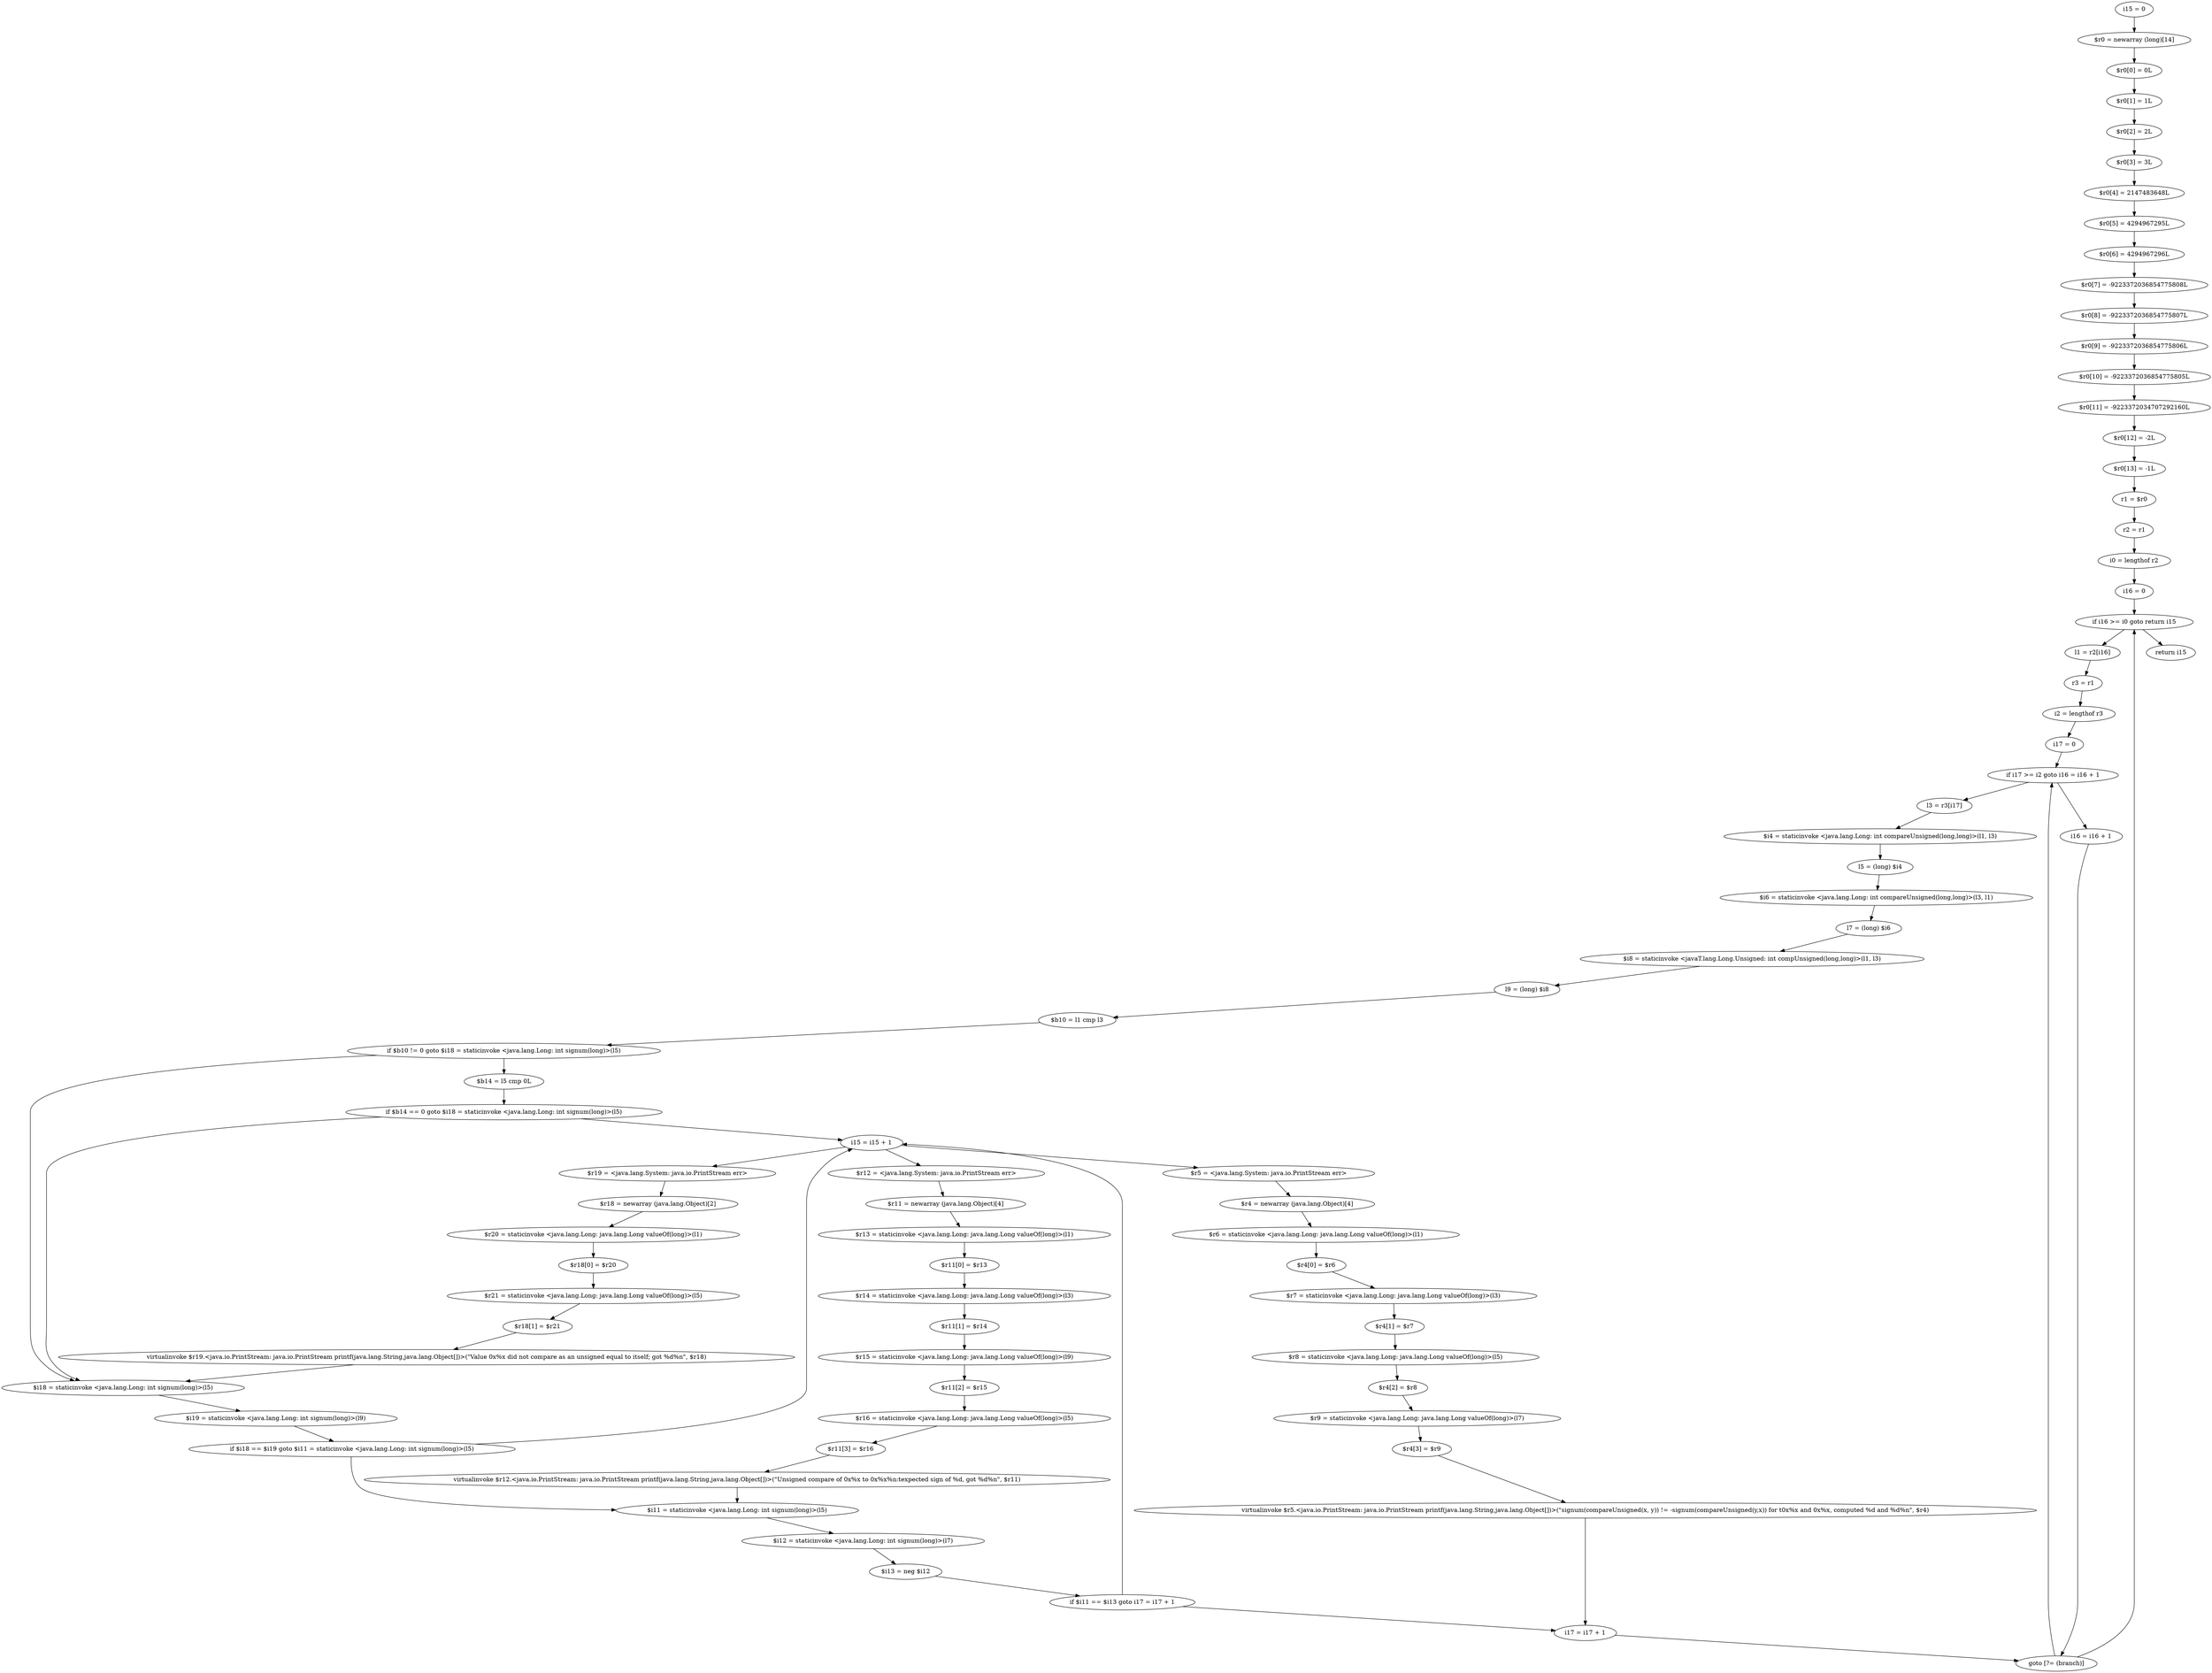 digraph "unitGraph" {
    "i15 = 0"
    "$r0 = newarray (long)[14]"
    "$r0[0] = 0L"
    "$r0[1] = 1L"
    "$r0[2] = 2L"
    "$r0[3] = 3L"
    "$r0[4] = 2147483648L"
    "$r0[5] = 4294967295L"
    "$r0[6] = 4294967296L"
    "$r0[7] = -9223372036854775808L"
    "$r0[8] = -9223372036854775807L"
    "$r0[9] = -9223372036854775806L"
    "$r0[10] = -9223372036854775805L"
    "$r0[11] = -9223372034707292160L"
    "$r0[12] = -2L"
    "$r0[13] = -1L"
    "r1 = $r0"
    "r2 = r1"
    "i0 = lengthof r2"
    "i16 = 0"
    "if i16 >= i0 goto return i15"
    "l1 = r2[i16]"
    "r3 = r1"
    "i2 = lengthof r3"
    "i17 = 0"
    "if i17 >= i2 goto i16 = i16 + 1"
    "l3 = r3[i17]"
    "$i4 = staticinvoke <java.lang.Long: int compareUnsigned(long,long)>(l1, l3)"
    "l5 = (long) $i4"
    "$i6 = staticinvoke <java.lang.Long: int compareUnsigned(long,long)>(l3, l1)"
    "l7 = (long) $i6"
    "$i8 = staticinvoke <javaT.lang.Long.Unsigned: int compUnsigned(long,long)>(l1, l3)"
    "l9 = (long) $i8"
    "$b10 = l1 cmp l3"
    "if $b10 != 0 goto $i18 = staticinvoke <java.lang.Long: int signum(long)>(l5)"
    "$b14 = l5 cmp 0L"
    "if $b14 == 0 goto $i18 = staticinvoke <java.lang.Long: int signum(long)>(l5)"
    "i15 = i15 + 1"
    "$r19 = <java.lang.System: java.io.PrintStream err>"
    "$r18 = newarray (java.lang.Object)[2]"
    "$r20 = staticinvoke <java.lang.Long: java.lang.Long valueOf(long)>(l1)"
    "$r18[0] = $r20"
    "$r21 = staticinvoke <java.lang.Long: java.lang.Long valueOf(long)>(l5)"
    "$r18[1] = $r21"
    "virtualinvoke $r19.<java.io.PrintStream: java.io.PrintStream printf(java.lang.String,java.lang.Object[])>(\"Value 0x%x did not compare as an unsigned equal to itself; got %d%n\", $r18)"
    "$i18 = staticinvoke <java.lang.Long: int signum(long)>(l5)"
    "$i19 = staticinvoke <java.lang.Long: int signum(long)>(l9)"
    "if $i18 == $i19 goto $i11 = staticinvoke <java.lang.Long: int signum(long)>(l5)"
    "$r12 = <java.lang.System: java.io.PrintStream err>"
    "$r11 = newarray (java.lang.Object)[4]"
    "$r13 = staticinvoke <java.lang.Long: java.lang.Long valueOf(long)>(l1)"
    "$r11[0] = $r13"
    "$r14 = staticinvoke <java.lang.Long: java.lang.Long valueOf(long)>(l3)"
    "$r11[1] = $r14"
    "$r15 = staticinvoke <java.lang.Long: java.lang.Long valueOf(long)>(l9)"
    "$r11[2] = $r15"
    "$r16 = staticinvoke <java.lang.Long: java.lang.Long valueOf(long)>(l5)"
    "$r11[3] = $r16"
    "virtualinvoke $r12.<java.io.PrintStream: java.io.PrintStream printf(java.lang.String,java.lang.Object[])>(\"Unsigned compare of 0x%x to 0x%x%n:\texpected sign of %d, got %d%n\", $r11)"
    "$i11 = staticinvoke <java.lang.Long: int signum(long)>(l5)"
    "$i12 = staticinvoke <java.lang.Long: int signum(long)>(l7)"
    "$i13 = neg $i12"
    "if $i11 == $i13 goto i17 = i17 + 1"
    "$r5 = <java.lang.System: java.io.PrintStream err>"
    "$r4 = newarray (java.lang.Object)[4]"
    "$r6 = staticinvoke <java.lang.Long: java.lang.Long valueOf(long)>(l1)"
    "$r4[0] = $r6"
    "$r7 = staticinvoke <java.lang.Long: java.lang.Long valueOf(long)>(l3)"
    "$r4[1] = $r7"
    "$r8 = staticinvoke <java.lang.Long: java.lang.Long valueOf(long)>(l5)"
    "$r4[2] = $r8"
    "$r9 = staticinvoke <java.lang.Long: java.lang.Long valueOf(long)>(l7)"
    "$r4[3] = $r9"
    "virtualinvoke $r5.<java.io.PrintStream: java.io.PrintStream printf(java.lang.String,java.lang.Object[])>(\"signum(compareUnsigned(x, y)) != -signum(compareUnsigned(y,x)) for \t0x%x and 0x%x, computed %d and %d%n\", $r4)"
    "i17 = i17 + 1"
    "goto [?= (branch)]"
    "i16 = i16 + 1"
    "return i15"
    "i15 = 0"->"$r0 = newarray (long)[14]";
    "$r0 = newarray (long)[14]"->"$r0[0] = 0L";
    "$r0[0] = 0L"->"$r0[1] = 1L";
    "$r0[1] = 1L"->"$r0[2] = 2L";
    "$r0[2] = 2L"->"$r0[3] = 3L";
    "$r0[3] = 3L"->"$r0[4] = 2147483648L";
    "$r0[4] = 2147483648L"->"$r0[5] = 4294967295L";
    "$r0[5] = 4294967295L"->"$r0[6] = 4294967296L";
    "$r0[6] = 4294967296L"->"$r0[7] = -9223372036854775808L";
    "$r0[7] = -9223372036854775808L"->"$r0[8] = -9223372036854775807L";
    "$r0[8] = -9223372036854775807L"->"$r0[9] = -9223372036854775806L";
    "$r0[9] = -9223372036854775806L"->"$r0[10] = -9223372036854775805L";
    "$r0[10] = -9223372036854775805L"->"$r0[11] = -9223372034707292160L";
    "$r0[11] = -9223372034707292160L"->"$r0[12] = -2L";
    "$r0[12] = -2L"->"$r0[13] = -1L";
    "$r0[13] = -1L"->"r1 = $r0";
    "r1 = $r0"->"r2 = r1";
    "r2 = r1"->"i0 = lengthof r2";
    "i0 = lengthof r2"->"i16 = 0";
    "i16 = 0"->"if i16 >= i0 goto return i15";
    "if i16 >= i0 goto return i15"->"l1 = r2[i16]";
    "if i16 >= i0 goto return i15"->"return i15";
    "l1 = r2[i16]"->"r3 = r1";
    "r3 = r1"->"i2 = lengthof r3";
    "i2 = lengthof r3"->"i17 = 0";
    "i17 = 0"->"if i17 >= i2 goto i16 = i16 + 1";
    "if i17 >= i2 goto i16 = i16 + 1"->"l3 = r3[i17]";
    "if i17 >= i2 goto i16 = i16 + 1"->"i16 = i16 + 1";
    "l3 = r3[i17]"->"$i4 = staticinvoke <java.lang.Long: int compareUnsigned(long,long)>(l1, l3)";
    "$i4 = staticinvoke <java.lang.Long: int compareUnsigned(long,long)>(l1, l3)"->"l5 = (long) $i4";
    "l5 = (long) $i4"->"$i6 = staticinvoke <java.lang.Long: int compareUnsigned(long,long)>(l3, l1)";
    "$i6 = staticinvoke <java.lang.Long: int compareUnsigned(long,long)>(l3, l1)"->"l7 = (long) $i6";
    "l7 = (long) $i6"->"$i8 = staticinvoke <javaT.lang.Long.Unsigned: int compUnsigned(long,long)>(l1, l3)";
    "$i8 = staticinvoke <javaT.lang.Long.Unsigned: int compUnsigned(long,long)>(l1, l3)"->"l9 = (long) $i8";
    "l9 = (long) $i8"->"$b10 = l1 cmp l3";
    "$b10 = l1 cmp l3"->"if $b10 != 0 goto $i18 = staticinvoke <java.lang.Long: int signum(long)>(l5)";
    "if $b10 != 0 goto $i18 = staticinvoke <java.lang.Long: int signum(long)>(l5)"->"$b14 = l5 cmp 0L";
    "if $b10 != 0 goto $i18 = staticinvoke <java.lang.Long: int signum(long)>(l5)"->"$i18 = staticinvoke <java.lang.Long: int signum(long)>(l5)";
    "$b14 = l5 cmp 0L"->"if $b14 == 0 goto $i18 = staticinvoke <java.lang.Long: int signum(long)>(l5)";
    "if $b14 == 0 goto $i18 = staticinvoke <java.lang.Long: int signum(long)>(l5)"->"i15 = i15 + 1";
    "if $b14 == 0 goto $i18 = staticinvoke <java.lang.Long: int signum(long)>(l5)"->"$i18 = staticinvoke <java.lang.Long: int signum(long)>(l5)";
    "i15 = i15 + 1"->"$r19 = <java.lang.System: java.io.PrintStream err>";
    "$r19 = <java.lang.System: java.io.PrintStream err>"->"$r18 = newarray (java.lang.Object)[2]";
    "$r18 = newarray (java.lang.Object)[2]"->"$r20 = staticinvoke <java.lang.Long: java.lang.Long valueOf(long)>(l1)";
    "$r20 = staticinvoke <java.lang.Long: java.lang.Long valueOf(long)>(l1)"->"$r18[0] = $r20";
    "$r18[0] = $r20"->"$r21 = staticinvoke <java.lang.Long: java.lang.Long valueOf(long)>(l5)";
    "$r21 = staticinvoke <java.lang.Long: java.lang.Long valueOf(long)>(l5)"->"$r18[1] = $r21";
    "$r18[1] = $r21"->"virtualinvoke $r19.<java.io.PrintStream: java.io.PrintStream printf(java.lang.String,java.lang.Object[])>(\"Value 0x%x did not compare as an unsigned equal to itself; got %d%n\", $r18)";
    "virtualinvoke $r19.<java.io.PrintStream: java.io.PrintStream printf(java.lang.String,java.lang.Object[])>(\"Value 0x%x did not compare as an unsigned equal to itself; got %d%n\", $r18)"->"$i18 = staticinvoke <java.lang.Long: int signum(long)>(l5)";
    "$i18 = staticinvoke <java.lang.Long: int signum(long)>(l5)"->"$i19 = staticinvoke <java.lang.Long: int signum(long)>(l9)";
    "$i19 = staticinvoke <java.lang.Long: int signum(long)>(l9)"->"if $i18 == $i19 goto $i11 = staticinvoke <java.lang.Long: int signum(long)>(l5)";
    "if $i18 == $i19 goto $i11 = staticinvoke <java.lang.Long: int signum(long)>(l5)"->"i15 = i15 + 1";
    "if $i18 == $i19 goto $i11 = staticinvoke <java.lang.Long: int signum(long)>(l5)"->"$i11 = staticinvoke <java.lang.Long: int signum(long)>(l5)";
    "i15 = i15 + 1"->"$r12 = <java.lang.System: java.io.PrintStream err>";
    "$r12 = <java.lang.System: java.io.PrintStream err>"->"$r11 = newarray (java.lang.Object)[4]";
    "$r11 = newarray (java.lang.Object)[4]"->"$r13 = staticinvoke <java.lang.Long: java.lang.Long valueOf(long)>(l1)";
    "$r13 = staticinvoke <java.lang.Long: java.lang.Long valueOf(long)>(l1)"->"$r11[0] = $r13";
    "$r11[0] = $r13"->"$r14 = staticinvoke <java.lang.Long: java.lang.Long valueOf(long)>(l3)";
    "$r14 = staticinvoke <java.lang.Long: java.lang.Long valueOf(long)>(l3)"->"$r11[1] = $r14";
    "$r11[1] = $r14"->"$r15 = staticinvoke <java.lang.Long: java.lang.Long valueOf(long)>(l9)";
    "$r15 = staticinvoke <java.lang.Long: java.lang.Long valueOf(long)>(l9)"->"$r11[2] = $r15";
    "$r11[2] = $r15"->"$r16 = staticinvoke <java.lang.Long: java.lang.Long valueOf(long)>(l5)";
    "$r16 = staticinvoke <java.lang.Long: java.lang.Long valueOf(long)>(l5)"->"$r11[3] = $r16";
    "$r11[3] = $r16"->"virtualinvoke $r12.<java.io.PrintStream: java.io.PrintStream printf(java.lang.String,java.lang.Object[])>(\"Unsigned compare of 0x%x to 0x%x%n:\texpected sign of %d, got %d%n\", $r11)";
    "virtualinvoke $r12.<java.io.PrintStream: java.io.PrintStream printf(java.lang.String,java.lang.Object[])>(\"Unsigned compare of 0x%x to 0x%x%n:\texpected sign of %d, got %d%n\", $r11)"->"$i11 = staticinvoke <java.lang.Long: int signum(long)>(l5)";
    "$i11 = staticinvoke <java.lang.Long: int signum(long)>(l5)"->"$i12 = staticinvoke <java.lang.Long: int signum(long)>(l7)";
    "$i12 = staticinvoke <java.lang.Long: int signum(long)>(l7)"->"$i13 = neg $i12";
    "$i13 = neg $i12"->"if $i11 == $i13 goto i17 = i17 + 1";
    "if $i11 == $i13 goto i17 = i17 + 1"->"i15 = i15 + 1";
    "if $i11 == $i13 goto i17 = i17 + 1"->"i17 = i17 + 1";
    "i15 = i15 + 1"->"$r5 = <java.lang.System: java.io.PrintStream err>";
    "$r5 = <java.lang.System: java.io.PrintStream err>"->"$r4 = newarray (java.lang.Object)[4]";
    "$r4 = newarray (java.lang.Object)[4]"->"$r6 = staticinvoke <java.lang.Long: java.lang.Long valueOf(long)>(l1)";
    "$r6 = staticinvoke <java.lang.Long: java.lang.Long valueOf(long)>(l1)"->"$r4[0] = $r6";
    "$r4[0] = $r6"->"$r7 = staticinvoke <java.lang.Long: java.lang.Long valueOf(long)>(l3)";
    "$r7 = staticinvoke <java.lang.Long: java.lang.Long valueOf(long)>(l3)"->"$r4[1] = $r7";
    "$r4[1] = $r7"->"$r8 = staticinvoke <java.lang.Long: java.lang.Long valueOf(long)>(l5)";
    "$r8 = staticinvoke <java.lang.Long: java.lang.Long valueOf(long)>(l5)"->"$r4[2] = $r8";
    "$r4[2] = $r8"->"$r9 = staticinvoke <java.lang.Long: java.lang.Long valueOf(long)>(l7)";
    "$r9 = staticinvoke <java.lang.Long: java.lang.Long valueOf(long)>(l7)"->"$r4[3] = $r9";
    "$r4[3] = $r9"->"virtualinvoke $r5.<java.io.PrintStream: java.io.PrintStream printf(java.lang.String,java.lang.Object[])>(\"signum(compareUnsigned(x, y)) != -signum(compareUnsigned(y,x)) for \t0x%x and 0x%x, computed %d and %d%n\", $r4)";
    "virtualinvoke $r5.<java.io.PrintStream: java.io.PrintStream printf(java.lang.String,java.lang.Object[])>(\"signum(compareUnsigned(x, y)) != -signum(compareUnsigned(y,x)) for \t0x%x and 0x%x, computed %d and %d%n\", $r4)"->"i17 = i17 + 1";
    "i17 = i17 + 1"->"goto [?= (branch)]";
    "goto [?= (branch)]"->"if i17 >= i2 goto i16 = i16 + 1";
    "i16 = i16 + 1"->"goto [?= (branch)]";
    "goto [?= (branch)]"->"if i16 >= i0 goto return i15";
}
